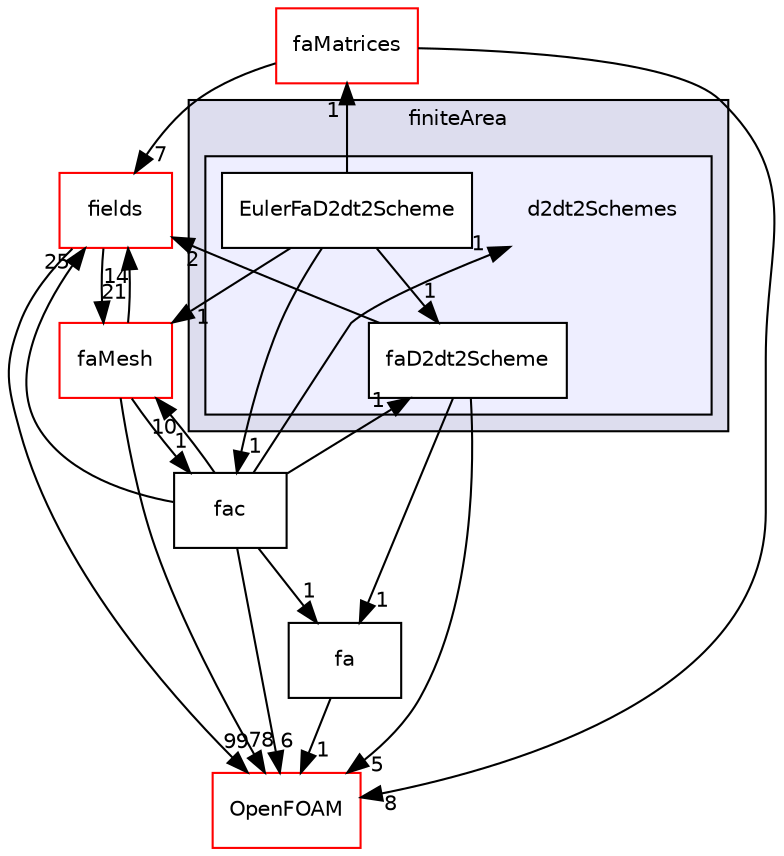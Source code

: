 digraph "src/finiteArea/finiteArea/d2dt2Schemes" {
  bgcolor=transparent;
  compound=true
  node [ fontsize="10", fontname="Helvetica"];
  edge [ labelfontsize="10", labelfontname="Helvetica"];
  subgraph clusterdir_b48fbfbe364b5d9546b561f47f4221eb {
    graph [ bgcolor="#ddddee", pencolor="black", label="finiteArea" fontname="Helvetica", fontsize="10", URL="dir_b48fbfbe364b5d9546b561f47f4221eb.html"]
  subgraph clusterdir_c8e1682c47d954a1e2d8ba1448067b27 {
    graph [ bgcolor="#eeeeff", pencolor="black", label="" URL="dir_c8e1682c47d954a1e2d8ba1448067b27.html"];
    dir_c8e1682c47d954a1e2d8ba1448067b27 [shape=plaintext label="d2dt2Schemes"];
    dir_7e659074bac6a704fbd45c6a39c03b70 [shape=box label="EulerFaD2dt2Scheme" color="black" fillcolor="white" style="filled" URL="dir_7e659074bac6a704fbd45c6a39c03b70.html"];
    dir_796cd6593b26f3ba2e0a7c1ac2b2a1aa [shape=box label="faD2dt2Scheme" color="black" fillcolor="white" style="filled" URL="dir_796cd6593b26f3ba2e0a7c1ac2b2a1aa.html"];
  }
  }
  dir_82c77a639fb8894523e0866635d617d1 [shape=box label="fields" color="red" URL="dir_82c77a639fb8894523e0866635d617d1.html"];
  dir_e5a517ccc941541272063f044b95a606 [shape=box label="fa" URL="dir_e5a517ccc941541272063f044b95a606.html"];
  dir_11fa0d52a0a43d2db65b942bd42d04b1 [shape=box label="faMatrices" color="red" URL="dir_11fa0d52a0a43d2db65b942bd42d04b1.html"];
  dir_15aafd37ee87fbe9911ba23e923cc2c7 [shape=box label="fac" URL="dir_15aafd37ee87fbe9911ba23e923cc2c7.html"];
  dir_c5473ff19b20e6ec4dfe5c310b3778a8 [shape=box label="OpenFOAM" color="red" URL="dir_c5473ff19b20e6ec4dfe5c310b3778a8.html"];
  dir_f14612db68a06d13a87d37d60dc895d5 [shape=box label="faMesh" color="red" URL="dir_f14612db68a06d13a87d37d60dc895d5.html"];
  dir_7e659074bac6a704fbd45c6a39c03b70->dir_11fa0d52a0a43d2db65b942bd42d04b1 [headlabel="1", labeldistance=1.5 headhref="dir_000777_000716.html"];
  dir_7e659074bac6a704fbd45c6a39c03b70->dir_796cd6593b26f3ba2e0a7c1ac2b2a1aa [headlabel="1", labeldistance=1.5 headhref="dir_000777_000778.html"];
  dir_7e659074bac6a704fbd45c6a39c03b70->dir_15aafd37ee87fbe9911ba23e923cc2c7 [headlabel="1", labeldistance=1.5 headhref="dir_000777_000789.html"];
  dir_7e659074bac6a704fbd45c6a39c03b70->dir_f14612db68a06d13a87d37d60dc895d5 [headlabel="1", labeldistance=1.5 headhref="dir_000777_000719.html"];
  dir_82c77a639fb8894523e0866635d617d1->dir_c5473ff19b20e6ec4dfe5c310b3778a8 [headlabel="99", labeldistance=1.5 headhref="dir_000734_002151.html"];
  dir_82c77a639fb8894523e0866635d617d1->dir_f14612db68a06d13a87d37d60dc895d5 [headlabel="21", labeldistance=1.5 headhref="dir_000734_000719.html"];
  dir_e5a517ccc941541272063f044b95a606->dir_c5473ff19b20e6ec4dfe5c310b3778a8 [headlabel="1", labeldistance=1.5 headhref="dir_000788_002151.html"];
  dir_11fa0d52a0a43d2db65b942bd42d04b1->dir_82c77a639fb8894523e0866635d617d1 [headlabel="7", labeldistance=1.5 headhref="dir_000716_000734.html"];
  dir_11fa0d52a0a43d2db65b942bd42d04b1->dir_c5473ff19b20e6ec4dfe5c310b3778a8 [headlabel="8", labeldistance=1.5 headhref="dir_000716_002151.html"];
  dir_796cd6593b26f3ba2e0a7c1ac2b2a1aa->dir_82c77a639fb8894523e0866635d617d1 [headlabel="2", labeldistance=1.5 headhref="dir_000778_000734.html"];
  dir_796cd6593b26f3ba2e0a7c1ac2b2a1aa->dir_e5a517ccc941541272063f044b95a606 [headlabel="1", labeldistance=1.5 headhref="dir_000778_000788.html"];
  dir_796cd6593b26f3ba2e0a7c1ac2b2a1aa->dir_c5473ff19b20e6ec4dfe5c310b3778a8 [headlabel="5", labeldistance=1.5 headhref="dir_000778_002151.html"];
  dir_15aafd37ee87fbe9911ba23e923cc2c7->dir_82c77a639fb8894523e0866635d617d1 [headlabel="25", labeldistance=1.5 headhref="dir_000789_000734.html"];
  dir_15aafd37ee87fbe9911ba23e923cc2c7->dir_e5a517ccc941541272063f044b95a606 [headlabel="1", labeldistance=1.5 headhref="dir_000789_000788.html"];
  dir_15aafd37ee87fbe9911ba23e923cc2c7->dir_c8e1682c47d954a1e2d8ba1448067b27 [headlabel="1", labeldistance=1.5 headhref="dir_000789_000776.html"];
  dir_15aafd37ee87fbe9911ba23e923cc2c7->dir_796cd6593b26f3ba2e0a7c1ac2b2a1aa [headlabel="1", labeldistance=1.5 headhref="dir_000789_000778.html"];
  dir_15aafd37ee87fbe9911ba23e923cc2c7->dir_c5473ff19b20e6ec4dfe5c310b3778a8 [headlabel="6", labeldistance=1.5 headhref="dir_000789_002151.html"];
  dir_15aafd37ee87fbe9911ba23e923cc2c7->dir_f14612db68a06d13a87d37d60dc895d5 [headlabel="10", labeldistance=1.5 headhref="dir_000789_000719.html"];
  dir_f14612db68a06d13a87d37d60dc895d5->dir_82c77a639fb8894523e0866635d617d1 [headlabel="14", labeldistance=1.5 headhref="dir_000719_000734.html"];
  dir_f14612db68a06d13a87d37d60dc895d5->dir_15aafd37ee87fbe9911ba23e923cc2c7 [headlabel="1", labeldistance=1.5 headhref="dir_000719_000789.html"];
  dir_f14612db68a06d13a87d37d60dc895d5->dir_c5473ff19b20e6ec4dfe5c310b3778a8 [headlabel="78", labeldistance=1.5 headhref="dir_000719_002151.html"];
}

